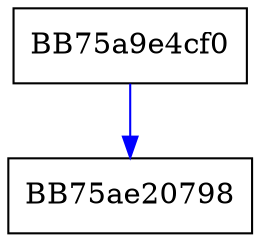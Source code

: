 digraph Thread32First_shim {
  node [shape="box"];
  graph [splines=ortho];
  BB75a9e4cf0 -> BB75ae20798 [color="blue"];
}